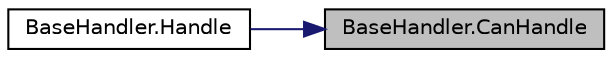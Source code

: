 digraph "BaseHandler.CanHandle"
{
 // INTERACTIVE_SVG=YES
 // LATEX_PDF_SIZE
  edge [fontname="Helvetica",fontsize="10",labelfontname="Helvetica",labelfontsize="10"];
  node [fontname="Helvetica",fontsize="10",shape=record];
  rankdir="RL";
  Node1 [label="BaseHandler.CanHandle",height=0.2,width=0.4,color="black", fillcolor="grey75", style="filled", fontcolor="black",tooltip="Determina si el mensaje puede ser procesado por el IHandler, se busca el texto en el mensaje ignorand..."];
  Node1 -> Node2 [dir="back",color="midnightblue",fontsize="10",style="solid",fontname="Helvetica"];
  Node2 [label="BaseHandler.Handle",height=0.2,width=0.4,color="black", fillcolor="white", style="filled",URL="$classBaseHandler.html#ad04bd3828a1129f6f12f44499860215e",tooltip="Procesa el mensaje o lo pasa al siguiente \"handler\" si existe."];
}
